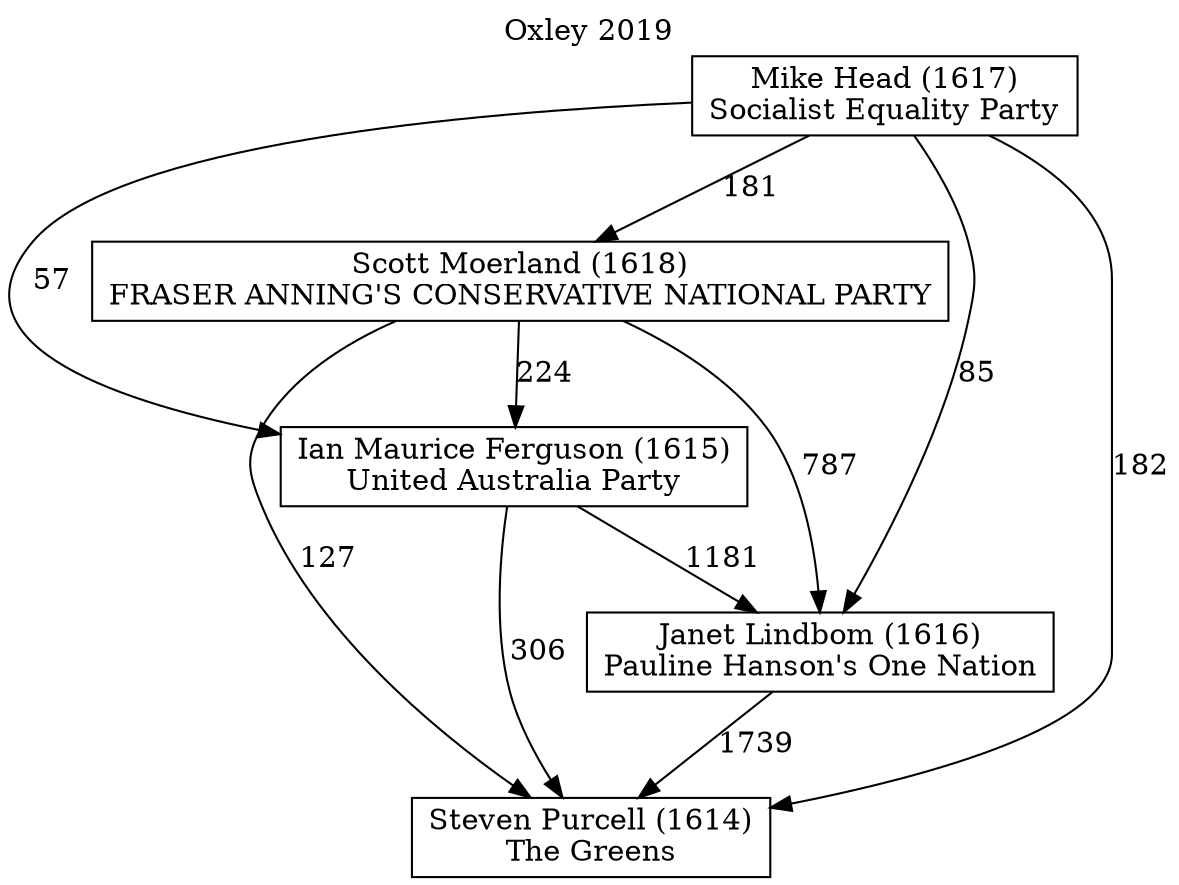 // House preference flow
digraph "Steven Purcell (1614)_Oxley_2019" {
	graph [label="Oxley 2019" labelloc=t mclimit=10]
	node [shape=box]
	"Ian Maurice Ferguson (1615)" [label="Ian Maurice Ferguson (1615)
United Australia Party"]
	"Janet Lindbom (1616)" [label="Janet Lindbom (1616)
Pauline Hanson's One Nation"]
	"Mike Head (1617)" [label="Mike Head (1617)
Socialist Equality Party"]
	"Scott Moerland (1618)" [label="Scott Moerland (1618)
FRASER ANNING'S CONSERVATIVE NATIONAL PARTY"]
	"Steven Purcell (1614)" [label="Steven Purcell (1614)
The Greens"]
	"Ian Maurice Ferguson (1615)" -> "Janet Lindbom (1616)" [label=1181]
	"Ian Maurice Ferguson (1615)" -> "Steven Purcell (1614)" [label=306]
	"Janet Lindbom (1616)" -> "Steven Purcell (1614)" [label=1739]
	"Mike Head (1617)" -> "Ian Maurice Ferguson (1615)" [label=57]
	"Mike Head (1617)" -> "Janet Lindbom (1616)" [label=85]
	"Mike Head (1617)" -> "Scott Moerland (1618)" [label=181]
	"Mike Head (1617)" -> "Steven Purcell (1614)" [label=182]
	"Scott Moerland (1618)" -> "Ian Maurice Ferguson (1615)" [label=224]
	"Scott Moerland (1618)" -> "Janet Lindbom (1616)" [label=787]
	"Scott Moerland (1618)" -> "Steven Purcell (1614)" [label=127]
}
